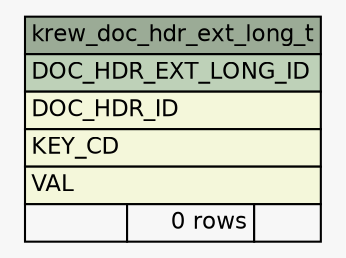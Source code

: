 // dot 2.28.0 on Mac OS X 10.7.2
// SchemaSpy rev 590
digraph "krew_doc_hdr_ext_long_t" {
  graph [
    rankdir="RL"
    bgcolor="#f7f7f7"
    nodesep="0.18"
    ranksep="0.46"
    fontname="Helvetica"
    fontsize="11"
  ];
  node [
    fontname="Helvetica"
    fontsize="11"
    shape="plaintext"
  ];
  edge [
    arrowsize="0.8"
  ];
  "krew_doc_hdr_ext_long_t" [
    label=<
    <TABLE BORDER="0" CELLBORDER="1" CELLSPACING="0" BGCOLOR="#ffffff">
      <TR><TD COLSPAN="3" BGCOLOR="#9bab96" ALIGN="CENTER">krew_doc_hdr_ext_long_t</TD></TR>
      <TR><TD PORT="DOC_HDR_EXT_LONG_ID" COLSPAN="3" BGCOLOR="#bed1b8" ALIGN="LEFT">DOC_HDR_EXT_LONG_ID</TD></TR>
      <TR><TD PORT="DOC_HDR_ID" COLSPAN="3" BGCOLOR="#f4f7da" ALIGN="LEFT">DOC_HDR_ID</TD></TR>
      <TR><TD PORT="KEY_CD" COLSPAN="3" BGCOLOR="#f4f7da" ALIGN="LEFT">KEY_CD</TD></TR>
      <TR><TD PORT="VAL" COLSPAN="3" BGCOLOR="#f4f7da" ALIGN="LEFT">VAL</TD></TR>
      <TR><TD ALIGN="LEFT" BGCOLOR="#f7f7f7">  </TD><TD ALIGN="RIGHT" BGCOLOR="#f7f7f7">0 rows</TD><TD ALIGN="RIGHT" BGCOLOR="#f7f7f7">  </TD></TR>
    </TABLE>>
    URL="tables/krew_doc_hdr_ext_long_t.html"
    tooltip="krew_doc_hdr_ext_long_t"
  ];
}
